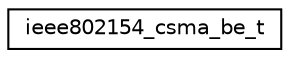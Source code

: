 digraph "Graphical Class Hierarchy"
{
 // LATEX_PDF_SIZE
  edge [fontname="Helvetica",fontsize="10",labelfontname="Helvetica",labelfontsize="10"];
  node [fontname="Helvetica",fontsize="10",shape=record];
  rankdir="LR";
  Node0 [label="ieee802154_csma_be_t",height=0.2,width=0.4,color="black", fillcolor="white", style="filled",URL="$structieee802154__csma__be__t.html",tooltip="CSMA-CA exponential backoff parameters."];
}

